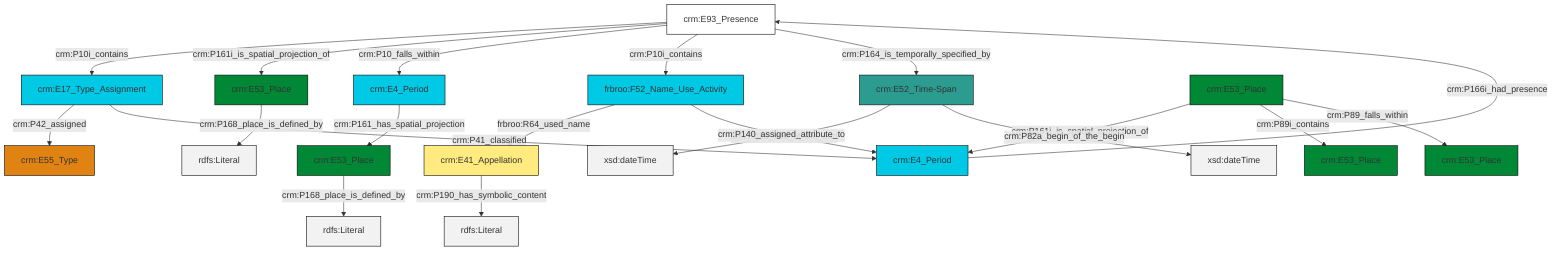 graph TD
classDef Literal fill:#f2f2f2,stroke:#000000;
classDef CRM_Entity fill:#FFFFFF,stroke:#000000;
classDef Temporal_Entity fill:#00C9E6, stroke:#000000;
classDef Type fill:#E18312, stroke:#000000;
classDef Time-Span fill:#2C9C91, stroke:#000000;
classDef Appellation fill:#FFEB7F, stroke:#000000;
classDef Place fill:#008836, stroke:#000000;
classDef Persistent_Item fill:#B266B2, stroke:#000000;
classDef Conceptual_Object fill:#FFD700, stroke:#000000;
classDef Physical_Thing fill:#D2B48C, stroke:#000000;
classDef Actor fill:#f58aad, stroke:#000000;
classDef PC_Classes fill:#4ce600, stroke:#000000;
classDef Multi fill:#cccccc,stroke:#000000;

2["crm:E52_Time-Span"]:::Time-Span -->|crm:P82b_end_of_the_end| 3[xsd:dateTime]:::Literal
4["crm:E93_Presence"]:::CRM_Entity -->|crm:P10i_contains| 5["crm:E17_Type_Assignment"]:::Temporal_Entity
6["frbroo:F52_Name_Use_Activity"]:::Temporal_Entity -->|frbroo:R64_used_name| 7["crm:E41_Appellation"]:::Appellation
7["crm:E41_Appellation"]:::Appellation -->|crm:P190_has_symbolic_content| 10[rdfs:Literal]:::Literal
5["crm:E17_Type_Assignment"]:::Temporal_Entity -->|crm:P42_assigned| 11["crm:E55_Type"]:::Type
15["crm:E4_Period"]:::Temporal_Entity -->|crm:P161_has_spatial_projection| 16["crm:E53_Place"]:::Place
16["crm:E53_Place"]:::Place -->|crm:P168_place_is_defined_by| 17[rdfs:Literal]:::Literal
4["crm:E93_Presence"]:::CRM_Entity -->|crm:P161i_is_spatial_projection_of| 8["crm:E53_Place"]:::Place
19["crm:E53_Place"]:::Place -->|crm:P161i_is_spatial_projection_of| 13["crm:E4_Period"]:::Temporal_Entity
19["crm:E53_Place"]:::Place -->|crm:P89i_contains| 24["crm:E53_Place"]:::Place
4["crm:E93_Presence"]:::CRM_Entity -->|crm:P10_falls_within| 15["crm:E4_Period"]:::Temporal_Entity
13["crm:E4_Period"]:::Temporal_Entity -->|crm:P166i_had_presence| 4["crm:E93_Presence"]:::CRM_Entity
6["frbroo:F52_Name_Use_Activity"]:::Temporal_Entity -->|crm:P140_assigned_attribute_to| 13["crm:E4_Period"]:::Temporal_Entity
4["crm:E93_Presence"]:::CRM_Entity -->|crm:P10i_contains| 6["frbroo:F52_Name_Use_Activity"]:::Temporal_Entity
19["crm:E53_Place"]:::Place -->|crm:P89_falls_within| 0["crm:E53_Place"]:::Place
4["crm:E93_Presence"]:::CRM_Entity -->|crm:P164_is_temporally_specified_by| 2["crm:E52_Time-Span"]:::Time-Span
2["crm:E52_Time-Span"]:::Time-Span -->|crm:P82a_begin_of_the_begin| 29[xsd:dateTime]:::Literal
5["crm:E17_Type_Assignment"]:::Temporal_Entity -->|crm:P41_classified| 13["crm:E4_Period"]:::Temporal_Entity
8["crm:E53_Place"]:::Place -->|crm:P168_place_is_defined_by| 30[rdfs:Literal]:::Literal